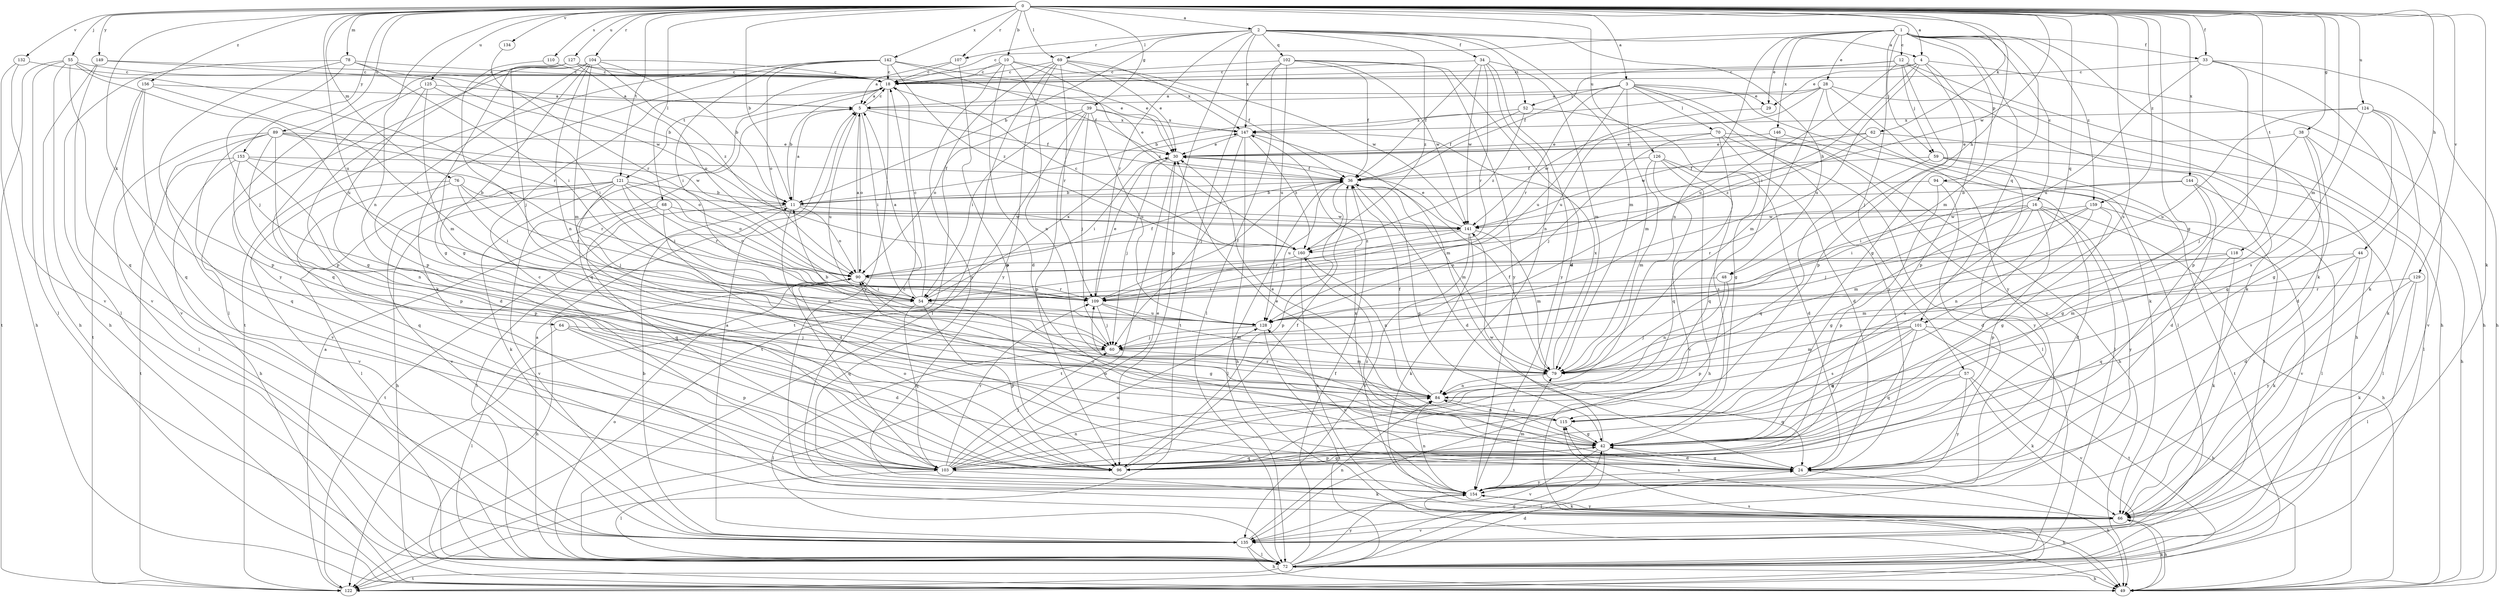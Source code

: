 strict digraph  {
0;
1;
2;
3;
4;
5;
10;
11;
12;
16;
18;
24;
28;
29;
30;
33;
34;
36;
38;
39;
42;
44;
48;
49;
52;
54;
55;
57;
59;
60;
62;
64;
66;
68;
69;
70;
72;
76;
78;
79;
84;
89;
90;
94;
96;
101;
102;
103;
104;
107;
109;
110;
115;
118;
121;
122;
124;
125;
126;
127;
128;
129;
132;
134;
135;
141;
142;
144;
146;
147;
149;
153;
154;
156;
159;
160;
0 -> 2  [label=a];
0 -> 3  [label=a];
0 -> 4  [label=a];
0 -> 10  [label=b];
0 -> 11  [label=b];
0 -> 33  [label=f];
0 -> 38  [label=g];
0 -> 39  [label=g];
0 -> 42  [label=g];
0 -> 44  [label=h];
0 -> 48  [label=h];
0 -> 55  [label=j];
0 -> 62  [label=k];
0 -> 64  [label=k];
0 -> 66  [label=k];
0 -> 68  [label=l];
0 -> 69  [label=l];
0 -> 76  [label=m];
0 -> 78  [label=m];
0 -> 79  [label=m];
0 -> 84  [label=n];
0 -> 89  [label=o];
0 -> 101  [label=q];
0 -> 104  [label=r];
0 -> 107  [label=r];
0 -> 110  [label=s];
0 -> 115  [label=s];
0 -> 118  [label=t];
0 -> 121  [label=t];
0 -> 124  [label=u];
0 -> 125  [label=u];
0 -> 126  [label=u];
0 -> 127  [label=u];
0 -> 128  [label=u];
0 -> 129  [label=v];
0 -> 132  [label=v];
0 -> 134  [label=v];
0 -> 141  [label=w];
0 -> 142  [label=x];
0 -> 144  [label=x];
0 -> 149  [label=y];
0 -> 153  [label=y];
0 -> 156  [label=z];
0 -> 159  [label=z];
1 -> 12  [label=c];
1 -> 16  [label=c];
1 -> 18  [label=c];
1 -> 28  [label=e];
1 -> 29  [label=e];
1 -> 33  [label=f];
1 -> 57  [label=j];
1 -> 59  [label=j];
1 -> 66  [label=k];
1 -> 79  [label=m];
1 -> 84  [label=n];
1 -> 94  [label=p];
1 -> 101  [label=q];
1 -> 146  [label=x];
1 -> 159  [label=z];
2 -> 4  [label=a];
2 -> 11  [label=b];
2 -> 34  [label=f];
2 -> 48  [label=h];
2 -> 52  [label=i];
2 -> 69  [label=l];
2 -> 79  [label=m];
2 -> 96  [label=p];
2 -> 102  [label=q];
2 -> 107  [label=r];
2 -> 109  [label=r];
2 -> 147  [label=x];
2 -> 160  [label=z];
3 -> 5  [label=a];
3 -> 29  [label=e];
3 -> 52  [label=i];
3 -> 66  [label=k];
3 -> 70  [label=l];
3 -> 79  [label=m];
3 -> 109  [label=r];
3 -> 128  [label=u];
3 -> 135  [label=v];
3 -> 154  [label=y];
4 -> 18  [label=c];
4 -> 29  [label=e];
4 -> 42  [label=g];
4 -> 49  [label=h];
4 -> 54  [label=i];
4 -> 96  [label=p];
4 -> 128  [label=u];
5 -> 18  [label=c];
5 -> 36  [label=f];
5 -> 54  [label=i];
5 -> 90  [label=o];
5 -> 128  [label=u];
5 -> 147  [label=x];
10 -> 18  [label=c];
10 -> 24  [label=d];
10 -> 36  [label=f];
10 -> 84  [label=n];
10 -> 121  [label=t];
10 -> 154  [label=y];
10 -> 160  [label=z];
11 -> 5  [label=a];
11 -> 72  [label=l];
11 -> 84  [label=n];
11 -> 90  [label=o];
11 -> 122  [label=t];
11 -> 141  [label=w];
12 -> 18  [label=c];
12 -> 36  [label=f];
12 -> 49  [label=h];
12 -> 59  [label=j];
12 -> 66  [label=k];
12 -> 96  [label=p];
12 -> 128  [label=u];
16 -> 24  [label=d];
16 -> 42  [label=g];
16 -> 49  [label=h];
16 -> 54  [label=i];
16 -> 96  [label=p];
16 -> 109  [label=r];
16 -> 115  [label=s];
16 -> 141  [label=w];
16 -> 154  [label=y];
18 -> 5  [label=a];
18 -> 11  [label=b];
18 -> 103  [label=q];
18 -> 154  [label=y];
24 -> 42  [label=g];
24 -> 49  [label=h];
24 -> 90  [label=o];
24 -> 154  [label=y];
24 -> 160  [label=z];
28 -> 5  [label=a];
28 -> 11  [label=b];
28 -> 49  [label=h];
28 -> 72  [label=l];
28 -> 79  [label=m];
28 -> 128  [label=u];
28 -> 154  [label=y];
29 -> 141  [label=w];
30 -> 36  [label=f];
30 -> 54  [label=i];
30 -> 60  [label=j];
30 -> 122  [label=t];
33 -> 18  [label=c];
33 -> 49  [label=h];
33 -> 66  [label=k];
33 -> 96  [label=p];
33 -> 128  [label=u];
34 -> 18  [label=c];
34 -> 36  [label=f];
34 -> 79  [label=m];
34 -> 84  [label=n];
34 -> 109  [label=r];
34 -> 141  [label=w];
34 -> 154  [label=y];
36 -> 11  [label=b];
36 -> 24  [label=d];
36 -> 42  [label=g];
36 -> 72  [label=l];
36 -> 79  [label=m];
36 -> 96  [label=p];
36 -> 128  [label=u];
38 -> 24  [label=d];
38 -> 30  [label=e];
38 -> 42  [label=g];
38 -> 49  [label=h];
38 -> 60  [label=j];
39 -> 30  [label=e];
39 -> 54  [label=i];
39 -> 60  [label=j];
39 -> 90  [label=o];
39 -> 96  [label=p];
39 -> 122  [label=t];
39 -> 128  [label=u];
39 -> 147  [label=x];
42 -> 24  [label=d];
42 -> 30  [label=e];
42 -> 72  [label=l];
42 -> 90  [label=o];
42 -> 96  [label=p];
42 -> 103  [label=q];
42 -> 135  [label=v];
42 -> 141  [label=w];
44 -> 24  [label=d];
44 -> 66  [label=k];
44 -> 79  [label=m];
44 -> 90  [label=o];
48 -> 54  [label=i];
48 -> 84  [label=n];
48 -> 96  [label=p];
49 -> 66  [label=k];
52 -> 36  [label=f];
52 -> 42  [label=g];
52 -> 147  [label=x];
52 -> 160  [label=z];
54 -> 5  [label=a];
54 -> 18  [label=c];
54 -> 42  [label=g];
54 -> 96  [label=p];
54 -> 103  [label=q];
54 -> 147  [label=x];
55 -> 18  [label=c];
55 -> 49  [label=h];
55 -> 72  [label=l];
55 -> 103  [label=q];
55 -> 109  [label=r];
55 -> 122  [label=t];
55 -> 128  [label=u];
57 -> 66  [label=k];
57 -> 84  [label=n];
57 -> 103  [label=q];
57 -> 135  [label=v];
57 -> 154  [label=y];
59 -> 36  [label=f];
59 -> 72  [label=l];
59 -> 103  [label=q];
59 -> 122  [label=t];
59 -> 154  [label=y];
60 -> 11  [label=b];
60 -> 72  [label=l];
60 -> 79  [label=m];
62 -> 30  [label=e];
62 -> 72  [label=l];
62 -> 141  [label=w];
62 -> 160  [label=z];
64 -> 24  [label=d];
64 -> 60  [label=j];
64 -> 72  [label=l];
64 -> 96  [label=p];
66 -> 49  [label=h];
66 -> 115  [label=s];
66 -> 135  [label=v];
66 -> 154  [label=y];
68 -> 24  [label=d];
68 -> 90  [label=o];
68 -> 103  [label=q];
68 -> 135  [label=v];
68 -> 141  [label=w];
69 -> 18  [label=c];
69 -> 30  [label=e];
69 -> 72  [label=l];
69 -> 109  [label=r];
69 -> 122  [label=t];
69 -> 141  [label=w];
69 -> 147  [label=x];
69 -> 154  [label=y];
70 -> 24  [label=d];
70 -> 30  [label=e];
70 -> 49  [label=h];
70 -> 60  [label=j];
70 -> 72  [label=l];
70 -> 103  [label=q];
72 -> 5  [label=a];
72 -> 24  [label=d];
72 -> 36  [label=f];
72 -> 42  [label=g];
72 -> 49  [label=h];
72 -> 90  [label=o];
72 -> 122  [label=t];
72 -> 154  [label=y];
76 -> 11  [label=b];
76 -> 54  [label=i];
76 -> 103  [label=q];
76 -> 109  [label=r];
76 -> 135  [label=v];
78 -> 11  [label=b];
78 -> 18  [label=c];
78 -> 54  [label=i];
78 -> 60  [label=j];
78 -> 72  [label=l];
78 -> 96  [label=p];
79 -> 36  [label=f];
79 -> 84  [label=n];
79 -> 147  [label=x];
84 -> 36  [label=f];
84 -> 115  [label=s];
89 -> 24  [label=d];
89 -> 30  [label=e];
89 -> 72  [label=l];
89 -> 90  [label=o];
89 -> 96  [label=p];
89 -> 103  [label=q];
89 -> 135  [label=v];
89 -> 141  [label=w];
90 -> 5  [label=a];
90 -> 36  [label=f];
90 -> 49  [label=h];
90 -> 54  [label=i];
90 -> 103  [label=q];
90 -> 109  [label=r];
94 -> 11  [label=b];
94 -> 24  [label=d];
94 -> 72  [label=l];
94 -> 96  [label=p];
96 -> 36  [label=f];
96 -> 42  [label=g];
96 -> 90  [label=o];
101 -> 42  [label=g];
101 -> 49  [label=h];
101 -> 60  [label=j];
101 -> 79  [label=m];
101 -> 103  [label=q];
101 -> 115  [label=s];
101 -> 122  [label=t];
102 -> 18  [label=c];
102 -> 24  [label=d];
102 -> 36  [label=f];
102 -> 72  [label=l];
102 -> 122  [label=t];
102 -> 128  [label=u];
102 -> 141  [label=w];
102 -> 154  [label=y];
103 -> 18  [label=c];
103 -> 30  [label=e];
103 -> 60  [label=j];
103 -> 66  [label=k];
103 -> 72  [label=l];
103 -> 84  [label=n];
103 -> 109  [label=r];
103 -> 128  [label=u];
104 -> 11  [label=b];
104 -> 18  [label=c];
104 -> 42  [label=g];
104 -> 72  [label=l];
104 -> 79  [label=m];
104 -> 84  [label=n];
104 -> 96  [label=p];
104 -> 154  [label=y];
104 -> 160  [label=z];
107 -> 5  [label=a];
107 -> 18  [label=c];
107 -> 96  [label=p];
109 -> 30  [label=e];
109 -> 36  [label=f];
109 -> 60  [label=j];
109 -> 79  [label=m];
109 -> 128  [label=u];
110 -> 18  [label=c];
110 -> 128  [label=u];
115 -> 30  [label=e];
115 -> 42  [label=g];
115 -> 84  [label=n];
115 -> 109  [label=r];
118 -> 66  [label=k];
118 -> 79  [label=m];
118 -> 90  [label=o];
118 -> 103  [label=q];
121 -> 11  [label=b];
121 -> 49  [label=h];
121 -> 54  [label=i];
121 -> 60  [label=j];
121 -> 66  [label=k];
121 -> 72  [label=l];
121 -> 90  [label=o];
121 -> 109  [label=r];
121 -> 135  [label=v];
122 -> 5  [label=a];
122 -> 115  [label=s];
124 -> 42  [label=g];
124 -> 66  [label=k];
124 -> 115  [label=s];
124 -> 128  [label=u];
124 -> 135  [label=v];
124 -> 147  [label=x];
125 -> 5  [label=a];
125 -> 42  [label=g];
125 -> 54  [label=i];
125 -> 79  [label=m];
125 -> 103  [label=q];
126 -> 24  [label=d];
126 -> 36  [label=f];
126 -> 49  [label=h];
126 -> 79  [label=m];
126 -> 115  [label=s];
126 -> 135  [label=v];
127 -> 18  [label=c];
127 -> 30  [label=e];
127 -> 42  [label=g];
127 -> 60  [label=j];
127 -> 90  [label=o];
127 -> 96  [label=p];
128 -> 60  [label=j];
128 -> 122  [label=t];
129 -> 66  [label=k];
129 -> 72  [label=l];
129 -> 109  [label=r];
129 -> 154  [label=y];
132 -> 18  [label=c];
132 -> 49  [label=h];
132 -> 135  [label=v];
134 -> 109  [label=r];
135 -> 5  [label=a];
135 -> 11  [label=b];
135 -> 49  [label=h];
135 -> 72  [label=l];
135 -> 84  [label=n];
141 -> 30  [label=e];
141 -> 66  [label=k];
141 -> 79  [label=m];
141 -> 109  [label=r];
141 -> 135  [label=v];
141 -> 160  [label=z];
142 -> 18  [label=c];
142 -> 30  [label=e];
142 -> 36  [label=f];
142 -> 54  [label=i];
142 -> 66  [label=k];
142 -> 90  [label=o];
142 -> 122  [label=t];
142 -> 160  [label=z];
144 -> 11  [label=b];
144 -> 24  [label=d];
144 -> 42  [label=g];
144 -> 54  [label=i];
144 -> 72  [label=l];
146 -> 30  [label=e];
146 -> 72  [label=l];
146 -> 103  [label=q];
147 -> 30  [label=e];
147 -> 49  [label=h];
147 -> 60  [label=j];
147 -> 79  [label=m];
147 -> 160  [label=z];
149 -> 18  [label=c];
149 -> 49  [label=h];
149 -> 135  [label=v];
149 -> 141  [label=w];
153 -> 36  [label=f];
153 -> 49  [label=h];
153 -> 84  [label=n];
153 -> 96  [label=p];
153 -> 109  [label=r];
153 -> 122  [label=t];
154 -> 18  [label=c];
154 -> 49  [label=h];
154 -> 66  [label=k];
154 -> 79  [label=m];
154 -> 84  [label=n];
154 -> 128  [label=u];
154 -> 147  [label=x];
156 -> 5  [label=a];
156 -> 54  [label=i];
156 -> 103  [label=q];
156 -> 122  [label=t];
156 -> 135  [label=v];
159 -> 42  [label=g];
159 -> 60  [label=j];
159 -> 79  [label=m];
159 -> 84  [label=n];
159 -> 135  [label=v];
159 -> 141  [label=w];
160 -> 18  [label=c];
160 -> 66  [label=k];
160 -> 84  [label=n];
160 -> 90  [label=o];
}
